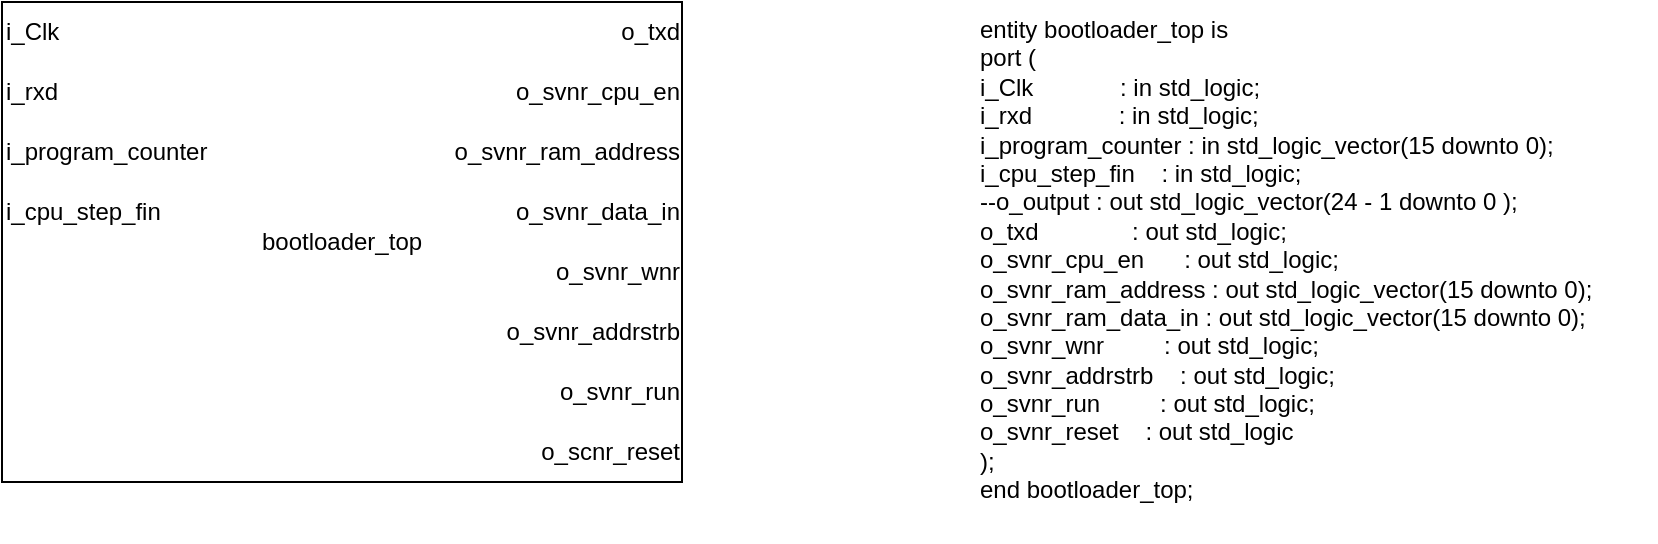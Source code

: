 <mxfile version="21.2.8" type="device">
  <diagram name="Seite-1" id="1DdBGCkQfgjVxy8bUu3-">
    <mxGraphModel dx="876" dy="544" grid="1" gridSize="10" guides="1" tooltips="1" connect="1" arrows="1" fold="1" page="1" pageScale="1" pageWidth="827" pageHeight="1169" math="0" shadow="0">
      <root>
        <mxCell id="0" />
        <mxCell id="1" parent="0" />
        <mxCell id="n0XynNMwgZ88w3417hK9-1" value="entity bootloader_top is&#xa;	port (&#xa;		i_Clk             : in std_logic;&#xa;		i_rxd             : in std_logic;&#xa;		i_program_counter : in std_logic_vector(15 downto 0);&#xa;		i_cpu_step_fin    : in std_logic;&#xa;		--o_output 	: out std_logic_vector(24 - 1 downto 0 );&#xa;		o_txd              : out std_logic;&#xa;		o_svnr_cpu_en      : out std_logic;&#xa;		o_svnr_ram_address : out std_logic_vector(15 downto 0);&#xa;		o_svnr_ram_data_in : out std_logic_vector(15 downto 0);&#xa;		o_svnr_wnr         : out std_logic;&#xa;		o_svnr_addrstrb    : out std_logic;&#xa;		o_svnr_run         : out std_logic;&#xa;		o_svnr_reset	   : out std_logic&#xa;	);&#xa;end bootloader_top;" style="text;whiteSpace=wrap;html=1;" vertex="1" parent="1">
          <mxGeometry x="487" width="340" height="270" as="geometry" />
        </mxCell>
        <mxCell id="n0XynNMwgZ88w3417hK9-2" value="" style="rounded=0;whiteSpace=wrap;html=1;" vertex="1" parent="1">
          <mxGeometry width="340" height="240" as="geometry" />
        </mxCell>
        <mxCell id="n0XynNMwgZ88w3417hK9-3" value="i_Clk" style="text;html=1;align=left;verticalAlign=middle;resizable=0;points=[];autosize=1;strokeColor=none;fillColor=none;" vertex="1" parent="1">
          <mxGeometry width="50" height="30" as="geometry" />
        </mxCell>
        <mxCell id="n0XynNMwgZ88w3417hK9-4" value="i_rxd" style="text;html=1;align=left;verticalAlign=middle;resizable=0;points=[];autosize=1;strokeColor=none;fillColor=none;" vertex="1" parent="1">
          <mxGeometry y="30" width="50" height="30" as="geometry" />
        </mxCell>
        <mxCell id="n0XynNMwgZ88w3417hK9-5" value="i_program_counter" style="text;html=1;align=left;verticalAlign=middle;resizable=0;points=[];autosize=1;strokeColor=none;fillColor=none;" vertex="1" parent="1">
          <mxGeometry y="60" width="120" height="30" as="geometry" />
        </mxCell>
        <mxCell id="n0XynNMwgZ88w3417hK9-6" value="o_txd" style="text;html=1;align=right;verticalAlign=middle;resizable=0;points=[];autosize=1;strokeColor=none;fillColor=none;" vertex="1" parent="1">
          <mxGeometry x="290" width="50" height="30" as="geometry" />
        </mxCell>
        <mxCell id="n0XynNMwgZ88w3417hK9-7" value="o_svnr_cpu_en" style="text;html=1;align=right;verticalAlign=middle;resizable=0;points=[];autosize=1;strokeColor=none;fillColor=none;" vertex="1" parent="1">
          <mxGeometry x="230" y="30" width="110" height="30" as="geometry" />
        </mxCell>
        <mxCell id="n0XynNMwgZ88w3417hK9-8" value="o_svnr_ram_address" style="text;html=1;align=right;verticalAlign=middle;resizable=0;points=[];autosize=1;strokeColor=none;fillColor=none;" vertex="1" parent="1">
          <mxGeometry x="200" y="60" width="140" height="30" as="geometry" />
        </mxCell>
        <mxCell id="n0XynNMwgZ88w3417hK9-9" value="bootloader_top" style="text;html=1;strokeColor=none;fillColor=none;align=center;verticalAlign=middle;whiteSpace=wrap;rounded=0;" vertex="1" parent="1">
          <mxGeometry x="130" y="105" width="80" height="30" as="geometry" />
        </mxCell>
        <mxCell id="n0XynNMwgZ88w3417hK9-10" value="o_svnr_data_in" style="text;html=1;align=right;verticalAlign=middle;resizable=0;points=[];autosize=1;strokeColor=none;fillColor=none;" vertex="1" parent="1">
          <mxGeometry x="230" y="90" width="110" height="30" as="geometry" />
        </mxCell>
        <mxCell id="n0XynNMwgZ88w3417hK9-11" value="o_svnr_wnr" style="text;html=1;align=right;verticalAlign=middle;resizable=0;points=[];autosize=1;strokeColor=none;fillColor=none;" vertex="1" parent="1">
          <mxGeometry x="250" y="120" width="90" height="30" as="geometry" />
        </mxCell>
        <mxCell id="n0XynNMwgZ88w3417hK9-12" value="o_svnr_addrstrb" style="text;html=1;align=right;verticalAlign=middle;resizable=0;points=[];autosize=1;strokeColor=none;fillColor=none;" vertex="1" parent="1">
          <mxGeometry x="230" y="150" width="110" height="30" as="geometry" />
        </mxCell>
        <mxCell id="n0XynNMwgZ88w3417hK9-13" value="o_svnr_run" style="text;html=1;align=right;verticalAlign=middle;resizable=0;points=[];autosize=1;strokeColor=none;fillColor=none;" vertex="1" parent="1">
          <mxGeometry x="260" y="180" width="80" height="30" as="geometry" />
        </mxCell>
        <mxCell id="n0XynNMwgZ88w3417hK9-14" value="i_cpu_step_fin" style="text;html=1;align=left;verticalAlign=middle;resizable=0;points=[];autosize=1;strokeColor=none;fillColor=none;" vertex="1" parent="1">
          <mxGeometry y="90" width="100" height="30" as="geometry" />
        </mxCell>
        <mxCell id="n0XynNMwgZ88w3417hK9-15" value="o_scnr_reset" style="text;html=1;align=right;verticalAlign=middle;resizable=0;points=[];autosize=1;strokeColor=none;fillColor=none;" vertex="1" parent="1">
          <mxGeometry x="250" y="210" width="90" height="30" as="geometry" />
        </mxCell>
      </root>
    </mxGraphModel>
  </diagram>
</mxfile>
